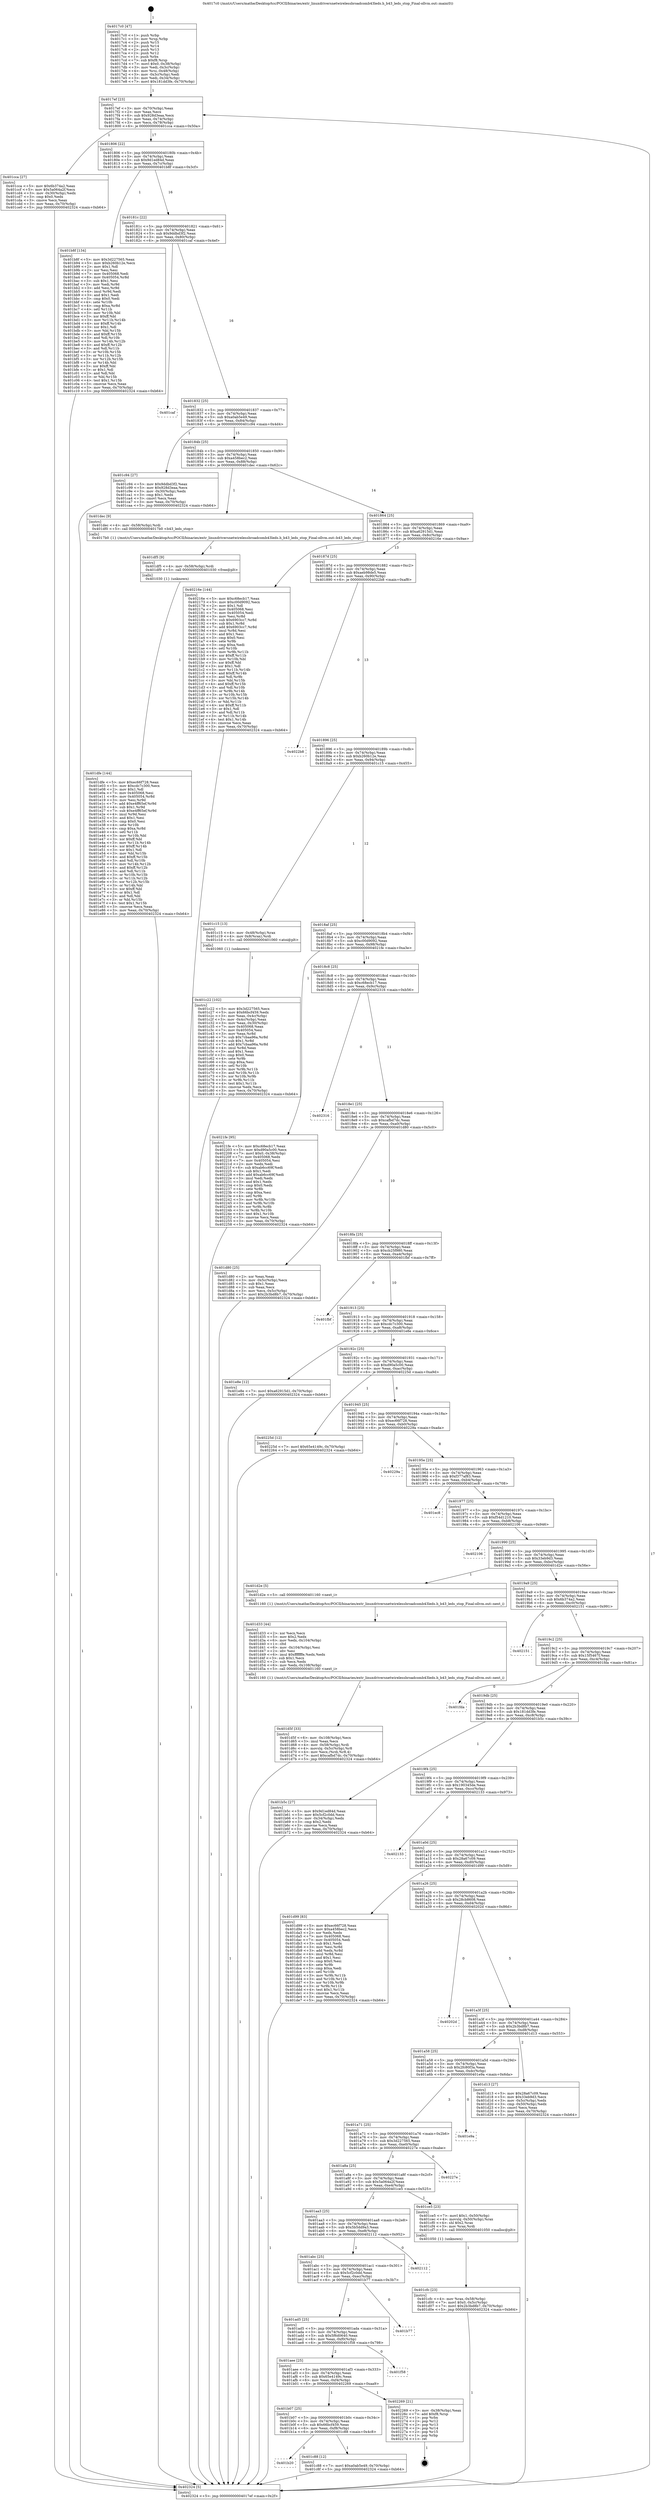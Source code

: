 digraph "0x4017c0" {
  label = "0x4017c0 (/mnt/c/Users/mathe/Desktop/tcc/POCII/binaries/extr_linuxdriversnetwirelessbroadcomb43leds.h_b43_leds_stop_Final-ollvm.out::main(0))"
  labelloc = "t"
  node[shape=record]

  Entry [label="",width=0.3,height=0.3,shape=circle,fillcolor=black,style=filled]
  "0x4017ef" [label="{
     0x4017ef [23]\l
     | [instrs]\l
     &nbsp;&nbsp;0x4017ef \<+3\>: mov -0x70(%rbp),%eax\l
     &nbsp;&nbsp;0x4017f2 \<+2\>: mov %eax,%ecx\l
     &nbsp;&nbsp;0x4017f4 \<+6\>: sub $0x928d3eaa,%ecx\l
     &nbsp;&nbsp;0x4017fa \<+3\>: mov %eax,-0x74(%rbp)\l
     &nbsp;&nbsp;0x4017fd \<+3\>: mov %ecx,-0x78(%rbp)\l
     &nbsp;&nbsp;0x401800 \<+6\>: je 0000000000401cca \<main+0x50a\>\l
  }"]
  "0x401cca" [label="{
     0x401cca [27]\l
     | [instrs]\l
     &nbsp;&nbsp;0x401cca \<+5\>: mov $0x6b374a2,%eax\l
     &nbsp;&nbsp;0x401ccf \<+5\>: mov $0x5a064a2f,%ecx\l
     &nbsp;&nbsp;0x401cd4 \<+3\>: mov -0x30(%rbp),%edx\l
     &nbsp;&nbsp;0x401cd7 \<+3\>: cmp $0x0,%edx\l
     &nbsp;&nbsp;0x401cda \<+3\>: cmove %ecx,%eax\l
     &nbsp;&nbsp;0x401cdd \<+3\>: mov %eax,-0x70(%rbp)\l
     &nbsp;&nbsp;0x401ce0 \<+5\>: jmp 0000000000402324 \<main+0xb64\>\l
  }"]
  "0x401806" [label="{
     0x401806 [22]\l
     | [instrs]\l
     &nbsp;&nbsp;0x401806 \<+5\>: jmp 000000000040180b \<main+0x4b\>\l
     &nbsp;&nbsp;0x40180b \<+3\>: mov -0x74(%rbp),%eax\l
     &nbsp;&nbsp;0x40180e \<+5\>: sub $0x9d1ed84d,%eax\l
     &nbsp;&nbsp;0x401813 \<+3\>: mov %eax,-0x7c(%rbp)\l
     &nbsp;&nbsp;0x401816 \<+6\>: je 0000000000401b8f \<main+0x3cf\>\l
  }"]
  Exit [label="",width=0.3,height=0.3,shape=circle,fillcolor=black,style=filled,peripheries=2]
  "0x401b8f" [label="{
     0x401b8f [134]\l
     | [instrs]\l
     &nbsp;&nbsp;0x401b8f \<+5\>: mov $0x3d227565,%eax\l
     &nbsp;&nbsp;0x401b94 \<+5\>: mov $0xb260b12e,%ecx\l
     &nbsp;&nbsp;0x401b99 \<+2\>: mov $0x1,%dl\l
     &nbsp;&nbsp;0x401b9b \<+2\>: xor %esi,%esi\l
     &nbsp;&nbsp;0x401b9d \<+7\>: mov 0x405068,%edi\l
     &nbsp;&nbsp;0x401ba4 \<+8\>: mov 0x405054,%r8d\l
     &nbsp;&nbsp;0x401bac \<+3\>: sub $0x1,%esi\l
     &nbsp;&nbsp;0x401baf \<+3\>: mov %edi,%r9d\l
     &nbsp;&nbsp;0x401bb2 \<+3\>: add %esi,%r9d\l
     &nbsp;&nbsp;0x401bb5 \<+4\>: imul %r9d,%edi\l
     &nbsp;&nbsp;0x401bb9 \<+3\>: and $0x1,%edi\l
     &nbsp;&nbsp;0x401bbc \<+3\>: cmp $0x0,%edi\l
     &nbsp;&nbsp;0x401bbf \<+4\>: sete %r10b\l
     &nbsp;&nbsp;0x401bc3 \<+4\>: cmp $0xa,%r8d\l
     &nbsp;&nbsp;0x401bc7 \<+4\>: setl %r11b\l
     &nbsp;&nbsp;0x401bcb \<+3\>: mov %r10b,%bl\l
     &nbsp;&nbsp;0x401bce \<+3\>: xor $0xff,%bl\l
     &nbsp;&nbsp;0x401bd1 \<+3\>: mov %r11b,%r14b\l
     &nbsp;&nbsp;0x401bd4 \<+4\>: xor $0xff,%r14b\l
     &nbsp;&nbsp;0x401bd8 \<+3\>: xor $0x1,%dl\l
     &nbsp;&nbsp;0x401bdb \<+3\>: mov %bl,%r15b\l
     &nbsp;&nbsp;0x401bde \<+4\>: and $0xff,%r15b\l
     &nbsp;&nbsp;0x401be2 \<+3\>: and %dl,%r10b\l
     &nbsp;&nbsp;0x401be5 \<+3\>: mov %r14b,%r12b\l
     &nbsp;&nbsp;0x401be8 \<+4\>: and $0xff,%r12b\l
     &nbsp;&nbsp;0x401bec \<+3\>: and %dl,%r11b\l
     &nbsp;&nbsp;0x401bef \<+3\>: or %r10b,%r15b\l
     &nbsp;&nbsp;0x401bf2 \<+3\>: or %r11b,%r12b\l
     &nbsp;&nbsp;0x401bf5 \<+3\>: xor %r12b,%r15b\l
     &nbsp;&nbsp;0x401bf8 \<+3\>: or %r14b,%bl\l
     &nbsp;&nbsp;0x401bfb \<+3\>: xor $0xff,%bl\l
     &nbsp;&nbsp;0x401bfe \<+3\>: or $0x1,%dl\l
     &nbsp;&nbsp;0x401c01 \<+2\>: and %dl,%bl\l
     &nbsp;&nbsp;0x401c03 \<+3\>: or %bl,%r15b\l
     &nbsp;&nbsp;0x401c06 \<+4\>: test $0x1,%r15b\l
     &nbsp;&nbsp;0x401c0a \<+3\>: cmovne %ecx,%eax\l
     &nbsp;&nbsp;0x401c0d \<+3\>: mov %eax,-0x70(%rbp)\l
     &nbsp;&nbsp;0x401c10 \<+5\>: jmp 0000000000402324 \<main+0xb64\>\l
  }"]
  "0x40181c" [label="{
     0x40181c [22]\l
     | [instrs]\l
     &nbsp;&nbsp;0x40181c \<+5\>: jmp 0000000000401821 \<main+0x61\>\l
     &nbsp;&nbsp;0x401821 \<+3\>: mov -0x74(%rbp),%eax\l
     &nbsp;&nbsp;0x401824 \<+5\>: sub $0x9ddbd3f2,%eax\l
     &nbsp;&nbsp;0x401829 \<+3\>: mov %eax,-0x80(%rbp)\l
     &nbsp;&nbsp;0x40182c \<+6\>: je 0000000000401caf \<main+0x4ef\>\l
  }"]
  "0x401dfe" [label="{
     0x401dfe [144]\l
     | [instrs]\l
     &nbsp;&nbsp;0x401dfe \<+5\>: mov $0xec66f728,%eax\l
     &nbsp;&nbsp;0x401e03 \<+5\>: mov $0xcdc7c300,%ecx\l
     &nbsp;&nbsp;0x401e08 \<+2\>: mov $0x1,%dl\l
     &nbsp;&nbsp;0x401e0a \<+7\>: mov 0x405068,%esi\l
     &nbsp;&nbsp;0x401e11 \<+8\>: mov 0x405054,%r8d\l
     &nbsp;&nbsp;0x401e19 \<+3\>: mov %esi,%r9d\l
     &nbsp;&nbsp;0x401e1c \<+7\>: add $0xe4ff65ef,%r9d\l
     &nbsp;&nbsp;0x401e23 \<+4\>: sub $0x1,%r9d\l
     &nbsp;&nbsp;0x401e27 \<+7\>: sub $0xe4ff65ef,%r9d\l
     &nbsp;&nbsp;0x401e2e \<+4\>: imul %r9d,%esi\l
     &nbsp;&nbsp;0x401e32 \<+3\>: and $0x1,%esi\l
     &nbsp;&nbsp;0x401e35 \<+3\>: cmp $0x0,%esi\l
     &nbsp;&nbsp;0x401e38 \<+4\>: sete %r10b\l
     &nbsp;&nbsp;0x401e3c \<+4\>: cmp $0xa,%r8d\l
     &nbsp;&nbsp;0x401e40 \<+4\>: setl %r11b\l
     &nbsp;&nbsp;0x401e44 \<+3\>: mov %r10b,%bl\l
     &nbsp;&nbsp;0x401e47 \<+3\>: xor $0xff,%bl\l
     &nbsp;&nbsp;0x401e4a \<+3\>: mov %r11b,%r14b\l
     &nbsp;&nbsp;0x401e4d \<+4\>: xor $0xff,%r14b\l
     &nbsp;&nbsp;0x401e51 \<+3\>: xor $0x1,%dl\l
     &nbsp;&nbsp;0x401e54 \<+3\>: mov %bl,%r15b\l
     &nbsp;&nbsp;0x401e57 \<+4\>: and $0xff,%r15b\l
     &nbsp;&nbsp;0x401e5b \<+3\>: and %dl,%r10b\l
     &nbsp;&nbsp;0x401e5e \<+3\>: mov %r14b,%r12b\l
     &nbsp;&nbsp;0x401e61 \<+4\>: and $0xff,%r12b\l
     &nbsp;&nbsp;0x401e65 \<+3\>: and %dl,%r11b\l
     &nbsp;&nbsp;0x401e68 \<+3\>: or %r10b,%r15b\l
     &nbsp;&nbsp;0x401e6b \<+3\>: or %r11b,%r12b\l
     &nbsp;&nbsp;0x401e6e \<+3\>: xor %r12b,%r15b\l
     &nbsp;&nbsp;0x401e71 \<+3\>: or %r14b,%bl\l
     &nbsp;&nbsp;0x401e74 \<+3\>: xor $0xff,%bl\l
     &nbsp;&nbsp;0x401e77 \<+3\>: or $0x1,%dl\l
     &nbsp;&nbsp;0x401e7a \<+2\>: and %dl,%bl\l
     &nbsp;&nbsp;0x401e7c \<+3\>: or %bl,%r15b\l
     &nbsp;&nbsp;0x401e7f \<+4\>: test $0x1,%r15b\l
     &nbsp;&nbsp;0x401e83 \<+3\>: cmovne %ecx,%eax\l
     &nbsp;&nbsp;0x401e86 \<+3\>: mov %eax,-0x70(%rbp)\l
     &nbsp;&nbsp;0x401e89 \<+5\>: jmp 0000000000402324 \<main+0xb64\>\l
  }"]
  "0x401caf" [label="{
     0x401caf\l
  }", style=dashed]
  "0x401832" [label="{
     0x401832 [25]\l
     | [instrs]\l
     &nbsp;&nbsp;0x401832 \<+5\>: jmp 0000000000401837 \<main+0x77\>\l
     &nbsp;&nbsp;0x401837 \<+3\>: mov -0x74(%rbp),%eax\l
     &nbsp;&nbsp;0x40183a \<+5\>: sub $0xa0ab5e49,%eax\l
     &nbsp;&nbsp;0x40183f \<+6\>: mov %eax,-0x84(%rbp)\l
     &nbsp;&nbsp;0x401845 \<+6\>: je 0000000000401c94 \<main+0x4d4\>\l
  }"]
  "0x401df5" [label="{
     0x401df5 [9]\l
     | [instrs]\l
     &nbsp;&nbsp;0x401df5 \<+4\>: mov -0x58(%rbp),%rdi\l
     &nbsp;&nbsp;0x401df9 \<+5\>: call 0000000000401030 \<free@plt\>\l
     | [calls]\l
     &nbsp;&nbsp;0x401030 \{1\} (unknown)\l
  }"]
  "0x401c94" [label="{
     0x401c94 [27]\l
     | [instrs]\l
     &nbsp;&nbsp;0x401c94 \<+5\>: mov $0x9ddbd3f2,%eax\l
     &nbsp;&nbsp;0x401c99 \<+5\>: mov $0x928d3eaa,%ecx\l
     &nbsp;&nbsp;0x401c9e \<+3\>: mov -0x30(%rbp),%edx\l
     &nbsp;&nbsp;0x401ca1 \<+3\>: cmp $0x1,%edx\l
     &nbsp;&nbsp;0x401ca4 \<+3\>: cmovl %ecx,%eax\l
     &nbsp;&nbsp;0x401ca7 \<+3\>: mov %eax,-0x70(%rbp)\l
     &nbsp;&nbsp;0x401caa \<+5\>: jmp 0000000000402324 \<main+0xb64\>\l
  }"]
  "0x40184b" [label="{
     0x40184b [25]\l
     | [instrs]\l
     &nbsp;&nbsp;0x40184b \<+5\>: jmp 0000000000401850 \<main+0x90\>\l
     &nbsp;&nbsp;0x401850 \<+3\>: mov -0x74(%rbp),%eax\l
     &nbsp;&nbsp;0x401853 \<+5\>: sub $0xa458bec2,%eax\l
     &nbsp;&nbsp;0x401858 \<+6\>: mov %eax,-0x88(%rbp)\l
     &nbsp;&nbsp;0x40185e \<+6\>: je 0000000000401dec \<main+0x62c\>\l
  }"]
  "0x401d5f" [label="{
     0x401d5f [33]\l
     | [instrs]\l
     &nbsp;&nbsp;0x401d5f \<+6\>: mov -0x108(%rbp),%ecx\l
     &nbsp;&nbsp;0x401d65 \<+3\>: imul %eax,%ecx\l
     &nbsp;&nbsp;0x401d68 \<+4\>: mov -0x58(%rbp),%rdi\l
     &nbsp;&nbsp;0x401d6c \<+4\>: movslq -0x5c(%rbp),%r8\l
     &nbsp;&nbsp;0x401d70 \<+4\>: mov %ecx,(%rdi,%r8,4)\l
     &nbsp;&nbsp;0x401d74 \<+7\>: movl $0xcafbd7dc,-0x70(%rbp)\l
     &nbsp;&nbsp;0x401d7b \<+5\>: jmp 0000000000402324 \<main+0xb64\>\l
  }"]
  "0x401dec" [label="{
     0x401dec [9]\l
     | [instrs]\l
     &nbsp;&nbsp;0x401dec \<+4\>: mov -0x58(%rbp),%rdi\l
     &nbsp;&nbsp;0x401df0 \<+5\>: call 00000000004017b0 \<b43_leds_stop\>\l
     | [calls]\l
     &nbsp;&nbsp;0x4017b0 \{1\} (/mnt/c/Users/mathe/Desktop/tcc/POCII/binaries/extr_linuxdriversnetwirelessbroadcomb43leds.h_b43_leds_stop_Final-ollvm.out::b43_leds_stop)\l
  }"]
  "0x401864" [label="{
     0x401864 [25]\l
     | [instrs]\l
     &nbsp;&nbsp;0x401864 \<+5\>: jmp 0000000000401869 \<main+0xa9\>\l
     &nbsp;&nbsp;0x401869 \<+3\>: mov -0x74(%rbp),%eax\l
     &nbsp;&nbsp;0x40186c \<+5\>: sub $0xa62915d1,%eax\l
     &nbsp;&nbsp;0x401871 \<+6\>: mov %eax,-0x8c(%rbp)\l
     &nbsp;&nbsp;0x401877 \<+6\>: je 000000000040216e \<main+0x9ae\>\l
  }"]
  "0x401d33" [label="{
     0x401d33 [44]\l
     | [instrs]\l
     &nbsp;&nbsp;0x401d33 \<+2\>: xor %ecx,%ecx\l
     &nbsp;&nbsp;0x401d35 \<+5\>: mov $0x2,%edx\l
     &nbsp;&nbsp;0x401d3a \<+6\>: mov %edx,-0x104(%rbp)\l
     &nbsp;&nbsp;0x401d40 \<+1\>: cltd\l
     &nbsp;&nbsp;0x401d41 \<+6\>: mov -0x104(%rbp),%esi\l
     &nbsp;&nbsp;0x401d47 \<+2\>: idiv %esi\l
     &nbsp;&nbsp;0x401d49 \<+6\>: imul $0xfffffffe,%edx,%edx\l
     &nbsp;&nbsp;0x401d4f \<+3\>: sub $0x1,%ecx\l
     &nbsp;&nbsp;0x401d52 \<+2\>: sub %ecx,%edx\l
     &nbsp;&nbsp;0x401d54 \<+6\>: mov %edx,-0x108(%rbp)\l
     &nbsp;&nbsp;0x401d5a \<+5\>: call 0000000000401160 \<next_i\>\l
     | [calls]\l
     &nbsp;&nbsp;0x401160 \{1\} (/mnt/c/Users/mathe/Desktop/tcc/POCII/binaries/extr_linuxdriversnetwirelessbroadcomb43leds.h_b43_leds_stop_Final-ollvm.out::next_i)\l
  }"]
  "0x40216e" [label="{
     0x40216e [144]\l
     | [instrs]\l
     &nbsp;&nbsp;0x40216e \<+5\>: mov $0xc68ecb17,%eax\l
     &nbsp;&nbsp;0x402173 \<+5\>: mov $0xc00d9092,%ecx\l
     &nbsp;&nbsp;0x402178 \<+2\>: mov $0x1,%dl\l
     &nbsp;&nbsp;0x40217a \<+7\>: mov 0x405068,%esi\l
     &nbsp;&nbsp;0x402181 \<+7\>: mov 0x405054,%edi\l
     &nbsp;&nbsp;0x402188 \<+3\>: mov %esi,%r8d\l
     &nbsp;&nbsp;0x40218b \<+7\>: sub $0x6903cc7,%r8d\l
     &nbsp;&nbsp;0x402192 \<+4\>: sub $0x1,%r8d\l
     &nbsp;&nbsp;0x402196 \<+7\>: add $0x6903cc7,%r8d\l
     &nbsp;&nbsp;0x40219d \<+4\>: imul %r8d,%esi\l
     &nbsp;&nbsp;0x4021a1 \<+3\>: and $0x1,%esi\l
     &nbsp;&nbsp;0x4021a4 \<+3\>: cmp $0x0,%esi\l
     &nbsp;&nbsp;0x4021a7 \<+4\>: sete %r9b\l
     &nbsp;&nbsp;0x4021ab \<+3\>: cmp $0xa,%edi\l
     &nbsp;&nbsp;0x4021ae \<+4\>: setl %r10b\l
     &nbsp;&nbsp;0x4021b2 \<+3\>: mov %r9b,%r11b\l
     &nbsp;&nbsp;0x4021b5 \<+4\>: xor $0xff,%r11b\l
     &nbsp;&nbsp;0x4021b9 \<+3\>: mov %r10b,%bl\l
     &nbsp;&nbsp;0x4021bc \<+3\>: xor $0xff,%bl\l
     &nbsp;&nbsp;0x4021bf \<+3\>: xor $0x1,%dl\l
     &nbsp;&nbsp;0x4021c2 \<+3\>: mov %r11b,%r14b\l
     &nbsp;&nbsp;0x4021c5 \<+4\>: and $0xff,%r14b\l
     &nbsp;&nbsp;0x4021c9 \<+3\>: and %dl,%r9b\l
     &nbsp;&nbsp;0x4021cc \<+3\>: mov %bl,%r15b\l
     &nbsp;&nbsp;0x4021cf \<+4\>: and $0xff,%r15b\l
     &nbsp;&nbsp;0x4021d3 \<+3\>: and %dl,%r10b\l
     &nbsp;&nbsp;0x4021d6 \<+3\>: or %r9b,%r14b\l
     &nbsp;&nbsp;0x4021d9 \<+3\>: or %r10b,%r15b\l
     &nbsp;&nbsp;0x4021dc \<+3\>: xor %r15b,%r14b\l
     &nbsp;&nbsp;0x4021df \<+3\>: or %bl,%r11b\l
     &nbsp;&nbsp;0x4021e2 \<+4\>: xor $0xff,%r11b\l
     &nbsp;&nbsp;0x4021e6 \<+3\>: or $0x1,%dl\l
     &nbsp;&nbsp;0x4021e9 \<+3\>: and %dl,%r11b\l
     &nbsp;&nbsp;0x4021ec \<+3\>: or %r11b,%r14b\l
     &nbsp;&nbsp;0x4021ef \<+4\>: test $0x1,%r14b\l
     &nbsp;&nbsp;0x4021f3 \<+3\>: cmovne %ecx,%eax\l
     &nbsp;&nbsp;0x4021f6 \<+3\>: mov %eax,-0x70(%rbp)\l
     &nbsp;&nbsp;0x4021f9 \<+5\>: jmp 0000000000402324 \<main+0xb64\>\l
  }"]
  "0x40187d" [label="{
     0x40187d [25]\l
     | [instrs]\l
     &nbsp;&nbsp;0x40187d \<+5\>: jmp 0000000000401882 \<main+0xc2\>\l
     &nbsp;&nbsp;0x401882 \<+3\>: mov -0x74(%rbp),%eax\l
     &nbsp;&nbsp;0x401885 \<+5\>: sub $0xaeb98de5,%eax\l
     &nbsp;&nbsp;0x40188a \<+6\>: mov %eax,-0x90(%rbp)\l
     &nbsp;&nbsp;0x401890 \<+6\>: je 00000000004022b8 \<main+0xaf8\>\l
  }"]
  "0x401cfc" [label="{
     0x401cfc [23]\l
     | [instrs]\l
     &nbsp;&nbsp;0x401cfc \<+4\>: mov %rax,-0x58(%rbp)\l
     &nbsp;&nbsp;0x401d00 \<+7\>: movl $0x0,-0x5c(%rbp)\l
     &nbsp;&nbsp;0x401d07 \<+7\>: movl $0x2b3bd8b7,-0x70(%rbp)\l
     &nbsp;&nbsp;0x401d0e \<+5\>: jmp 0000000000402324 \<main+0xb64\>\l
  }"]
  "0x4022b8" [label="{
     0x4022b8\l
  }", style=dashed]
  "0x401896" [label="{
     0x401896 [25]\l
     | [instrs]\l
     &nbsp;&nbsp;0x401896 \<+5\>: jmp 000000000040189b \<main+0xdb\>\l
     &nbsp;&nbsp;0x40189b \<+3\>: mov -0x74(%rbp),%eax\l
     &nbsp;&nbsp;0x40189e \<+5\>: sub $0xb260b12e,%eax\l
     &nbsp;&nbsp;0x4018a3 \<+6\>: mov %eax,-0x94(%rbp)\l
     &nbsp;&nbsp;0x4018a9 \<+6\>: je 0000000000401c15 \<main+0x455\>\l
  }"]
  "0x401b20" [label="{
     0x401b20\l
  }", style=dashed]
  "0x401c15" [label="{
     0x401c15 [13]\l
     | [instrs]\l
     &nbsp;&nbsp;0x401c15 \<+4\>: mov -0x48(%rbp),%rax\l
     &nbsp;&nbsp;0x401c19 \<+4\>: mov 0x8(%rax),%rdi\l
     &nbsp;&nbsp;0x401c1d \<+5\>: call 0000000000401060 \<atoi@plt\>\l
     | [calls]\l
     &nbsp;&nbsp;0x401060 \{1\} (unknown)\l
  }"]
  "0x4018af" [label="{
     0x4018af [25]\l
     | [instrs]\l
     &nbsp;&nbsp;0x4018af \<+5\>: jmp 00000000004018b4 \<main+0xf4\>\l
     &nbsp;&nbsp;0x4018b4 \<+3\>: mov -0x74(%rbp),%eax\l
     &nbsp;&nbsp;0x4018b7 \<+5\>: sub $0xc00d9092,%eax\l
     &nbsp;&nbsp;0x4018bc \<+6\>: mov %eax,-0x98(%rbp)\l
     &nbsp;&nbsp;0x4018c2 \<+6\>: je 00000000004021fe \<main+0xa3e\>\l
  }"]
  "0x401c88" [label="{
     0x401c88 [12]\l
     | [instrs]\l
     &nbsp;&nbsp;0x401c88 \<+7\>: movl $0xa0ab5e49,-0x70(%rbp)\l
     &nbsp;&nbsp;0x401c8f \<+5\>: jmp 0000000000402324 \<main+0xb64\>\l
  }"]
  "0x4021fe" [label="{
     0x4021fe [95]\l
     | [instrs]\l
     &nbsp;&nbsp;0x4021fe \<+5\>: mov $0xc68ecb17,%eax\l
     &nbsp;&nbsp;0x402203 \<+5\>: mov $0xd90a5c00,%ecx\l
     &nbsp;&nbsp;0x402208 \<+7\>: movl $0x0,-0x38(%rbp)\l
     &nbsp;&nbsp;0x40220f \<+7\>: mov 0x405068,%edx\l
     &nbsp;&nbsp;0x402216 \<+7\>: mov 0x405054,%esi\l
     &nbsp;&nbsp;0x40221d \<+2\>: mov %edx,%edi\l
     &nbsp;&nbsp;0x40221f \<+6\>: sub $0xab6cc69f,%edi\l
     &nbsp;&nbsp;0x402225 \<+3\>: sub $0x1,%edi\l
     &nbsp;&nbsp;0x402228 \<+6\>: add $0xab6cc69f,%edi\l
     &nbsp;&nbsp;0x40222e \<+3\>: imul %edi,%edx\l
     &nbsp;&nbsp;0x402231 \<+3\>: and $0x1,%edx\l
     &nbsp;&nbsp;0x402234 \<+3\>: cmp $0x0,%edx\l
     &nbsp;&nbsp;0x402237 \<+4\>: sete %r8b\l
     &nbsp;&nbsp;0x40223b \<+3\>: cmp $0xa,%esi\l
     &nbsp;&nbsp;0x40223e \<+4\>: setl %r9b\l
     &nbsp;&nbsp;0x402242 \<+3\>: mov %r8b,%r10b\l
     &nbsp;&nbsp;0x402245 \<+3\>: and %r9b,%r10b\l
     &nbsp;&nbsp;0x402248 \<+3\>: xor %r9b,%r8b\l
     &nbsp;&nbsp;0x40224b \<+3\>: or %r8b,%r10b\l
     &nbsp;&nbsp;0x40224e \<+4\>: test $0x1,%r10b\l
     &nbsp;&nbsp;0x402252 \<+3\>: cmovne %ecx,%eax\l
     &nbsp;&nbsp;0x402255 \<+3\>: mov %eax,-0x70(%rbp)\l
     &nbsp;&nbsp;0x402258 \<+5\>: jmp 0000000000402324 \<main+0xb64\>\l
  }"]
  "0x4018c8" [label="{
     0x4018c8 [25]\l
     | [instrs]\l
     &nbsp;&nbsp;0x4018c8 \<+5\>: jmp 00000000004018cd \<main+0x10d\>\l
     &nbsp;&nbsp;0x4018cd \<+3\>: mov -0x74(%rbp),%eax\l
     &nbsp;&nbsp;0x4018d0 \<+5\>: sub $0xc68ecb17,%eax\l
     &nbsp;&nbsp;0x4018d5 \<+6\>: mov %eax,-0x9c(%rbp)\l
     &nbsp;&nbsp;0x4018db \<+6\>: je 0000000000402316 \<main+0xb56\>\l
  }"]
  "0x401b07" [label="{
     0x401b07 [25]\l
     | [instrs]\l
     &nbsp;&nbsp;0x401b07 \<+5\>: jmp 0000000000401b0c \<main+0x34c\>\l
     &nbsp;&nbsp;0x401b0c \<+3\>: mov -0x74(%rbp),%eax\l
     &nbsp;&nbsp;0x401b0f \<+5\>: sub $0x66bcf459,%eax\l
     &nbsp;&nbsp;0x401b14 \<+6\>: mov %eax,-0xf8(%rbp)\l
     &nbsp;&nbsp;0x401b1a \<+6\>: je 0000000000401c88 \<main+0x4c8\>\l
  }"]
  "0x402316" [label="{
     0x402316\l
  }", style=dashed]
  "0x4018e1" [label="{
     0x4018e1 [25]\l
     | [instrs]\l
     &nbsp;&nbsp;0x4018e1 \<+5\>: jmp 00000000004018e6 \<main+0x126\>\l
     &nbsp;&nbsp;0x4018e6 \<+3\>: mov -0x74(%rbp),%eax\l
     &nbsp;&nbsp;0x4018e9 \<+5\>: sub $0xcafbd7dc,%eax\l
     &nbsp;&nbsp;0x4018ee \<+6\>: mov %eax,-0xa0(%rbp)\l
     &nbsp;&nbsp;0x4018f4 \<+6\>: je 0000000000401d80 \<main+0x5c0\>\l
  }"]
  "0x402269" [label="{
     0x402269 [21]\l
     | [instrs]\l
     &nbsp;&nbsp;0x402269 \<+3\>: mov -0x38(%rbp),%eax\l
     &nbsp;&nbsp;0x40226c \<+7\>: add $0xf8,%rsp\l
     &nbsp;&nbsp;0x402273 \<+1\>: pop %rbx\l
     &nbsp;&nbsp;0x402274 \<+2\>: pop %r12\l
     &nbsp;&nbsp;0x402276 \<+2\>: pop %r13\l
     &nbsp;&nbsp;0x402278 \<+2\>: pop %r14\l
     &nbsp;&nbsp;0x40227a \<+2\>: pop %r15\l
     &nbsp;&nbsp;0x40227c \<+1\>: pop %rbp\l
     &nbsp;&nbsp;0x40227d \<+1\>: ret\l
  }"]
  "0x401d80" [label="{
     0x401d80 [25]\l
     | [instrs]\l
     &nbsp;&nbsp;0x401d80 \<+2\>: xor %eax,%eax\l
     &nbsp;&nbsp;0x401d82 \<+3\>: mov -0x5c(%rbp),%ecx\l
     &nbsp;&nbsp;0x401d85 \<+3\>: sub $0x1,%eax\l
     &nbsp;&nbsp;0x401d88 \<+2\>: sub %eax,%ecx\l
     &nbsp;&nbsp;0x401d8a \<+3\>: mov %ecx,-0x5c(%rbp)\l
     &nbsp;&nbsp;0x401d8d \<+7\>: movl $0x2b3bd8b7,-0x70(%rbp)\l
     &nbsp;&nbsp;0x401d94 \<+5\>: jmp 0000000000402324 \<main+0xb64\>\l
  }"]
  "0x4018fa" [label="{
     0x4018fa [25]\l
     | [instrs]\l
     &nbsp;&nbsp;0x4018fa \<+5\>: jmp 00000000004018ff \<main+0x13f\>\l
     &nbsp;&nbsp;0x4018ff \<+3\>: mov -0x74(%rbp),%eax\l
     &nbsp;&nbsp;0x401902 \<+5\>: sub $0xcb25f980,%eax\l
     &nbsp;&nbsp;0x401907 \<+6\>: mov %eax,-0xa4(%rbp)\l
     &nbsp;&nbsp;0x40190d \<+6\>: je 0000000000401fbf \<main+0x7ff\>\l
  }"]
  "0x401aee" [label="{
     0x401aee [25]\l
     | [instrs]\l
     &nbsp;&nbsp;0x401aee \<+5\>: jmp 0000000000401af3 \<main+0x333\>\l
     &nbsp;&nbsp;0x401af3 \<+3\>: mov -0x74(%rbp),%eax\l
     &nbsp;&nbsp;0x401af6 \<+5\>: sub $0x65e4149c,%eax\l
     &nbsp;&nbsp;0x401afb \<+6\>: mov %eax,-0xf4(%rbp)\l
     &nbsp;&nbsp;0x401b01 \<+6\>: je 0000000000402269 \<main+0xaa9\>\l
  }"]
  "0x401fbf" [label="{
     0x401fbf\l
  }", style=dashed]
  "0x401913" [label="{
     0x401913 [25]\l
     | [instrs]\l
     &nbsp;&nbsp;0x401913 \<+5\>: jmp 0000000000401918 \<main+0x158\>\l
     &nbsp;&nbsp;0x401918 \<+3\>: mov -0x74(%rbp),%eax\l
     &nbsp;&nbsp;0x40191b \<+5\>: sub $0xcdc7c300,%eax\l
     &nbsp;&nbsp;0x401920 \<+6\>: mov %eax,-0xa8(%rbp)\l
     &nbsp;&nbsp;0x401926 \<+6\>: je 0000000000401e8e \<main+0x6ce\>\l
  }"]
  "0x401f58" [label="{
     0x401f58\l
  }", style=dashed]
  "0x401e8e" [label="{
     0x401e8e [12]\l
     | [instrs]\l
     &nbsp;&nbsp;0x401e8e \<+7\>: movl $0xa62915d1,-0x70(%rbp)\l
     &nbsp;&nbsp;0x401e95 \<+5\>: jmp 0000000000402324 \<main+0xb64\>\l
  }"]
  "0x40192c" [label="{
     0x40192c [25]\l
     | [instrs]\l
     &nbsp;&nbsp;0x40192c \<+5\>: jmp 0000000000401931 \<main+0x171\>\l
     &nbsp;&nbsp;0x401931 \<+3\>: mov -0x74(%rbp),%eax\l
     &nbsp;&nbsp;0x401934 \<+5\>: sub $0xd90a5c00,%eax\l
     &nbsp;&nbsp;0x401939 \<+6\>: mov %eax,-0xac(%rbp)\l
     &nbsp;&nbsp;0x40193f \<+6\>: je 000000000040225d \<main+0xa9d\>\l
  }"]
  "0x401ad5" [label="{
     0x401ad5 [25]\l
     | [instrs]\l
     &nbsp;&nbsp;0x401ad5 \<+5\>: jmp 0000000000401ada \<main+0x31a\>\l
     &nbsp;&nbsp;0x401ada \<+3\>: mov -0x74(%rbp),%eax\l
     &nbsp;&nbsp;0x401add \<+5\>: sub $0x5f6d0640,%eax\l
     &nbsp;&nbsp;0x401ae2 \<+6\>: mov %eax,-0xf0(%rbp)\l
     &nbsp;&nbsp;0x401ae8 \<+6\>: je 0000000000401f58 \<main+0x798\>\l
  }"]
  "0x40225d" [label="{
     0x40225d [12]\l
     | [instrs]\l
     &nbsp;&nbsp;0x40225d \<+7\>: movl $0x65e4149c,-0x70(%rbp)\l
     &nbsp;&nbsp;0x402264 \<+5\>: jmp 0000000000402324 \<main+0xb64\>\l
  }"]
  "0x401945" [label="{
     0x401945 [25]\l
     | [instrs]\l
     &nbsp;&nbsp;0x401945 \<+5\>: jmp 000000000040194a \<main+0x18a\>\l
     &nbsp;&nbsp;0x40194a \<+3\>: mov -0x74(%rbp),%eax\l
     &nbsp;&nbsp;0x40194d \<+5\>: sub $0xec66f728,%eax\l
     &nbsp;&nbsp;0x401952 \<+6\>: mov %eax,-0xb0(%rbp)\l
     &nbsp;&nbsp;0x401958 \<+6\>: je 000000000040229a \<main+0xada\>\l
  }"]
  "0x401b77" [label="{
     0x401b77\l
  }", style=dashed]
  "0x40229a" [label="{
     0x40229a\l
  }", style=dashed]
  "0x40195e" [label="{
     0x40195e [25]\l
     | [instrs]\l
     &nbsp;&nbsp;0x40195e \<+5\>: jmp 0000000000401963 \<main+0x1a3\>\l
     &nbsp;&nbsp;0x401963 \<+3\>: mov -0x74(%rbp),%eax\l
     &nbsp;&nbsp;0x401966 \<+5\>: sub $0xf377af83,%eax\l
     &nbsp;&nbsp;0x40196b \<+6\>: mov %eax,-0xb4(%rbp)\l
     &nbsp;&nbsp;0x401971 \<+6\>: je 0000000000401ec8 \<main+0x708\>\l
  }"]
  "0x401abc" [label="{
     0x401abc [25]\l
     | [instrs]\l
     &nbsp;&nbsp;0x401abc \<+5\>: jmp 0000000000401ac1 \<main+0x301\>\l
     &nbsp;&nbsp;0x401ac1 \<+3\>: mov -0x74(%rbp),%eax\l
     &nbsp;&nbsp;0x401ac4 \<+5\>: sub $0x5cf2c0dd,%eax\l
     &nbsp;&nbsp;0x401ac9 \<+6\>: mov %eax,-0xec(%rbp)\l
     &nbsp;&nbsp;0x401acf \<+6\>: je 0000000000401b77 \<main+0x3b7\>\l
  }"]
  "0x401ec8" [label="{
     0x401ec8\l
  }", style=dashed]
  "0x401977" [label="{
     0x401977 [25]\l
     | [instrs]\l
     &nbsp;&nbsp;0x401977 \<+5\>: jmp 000000000040197c \<main+0x1bc\>\l
     &nbsp;&nbsp;0x40197c \<+3\>: mov -0x74(%rbp),%eax\l
     &nbsp;&nbsp;0x40197f \<+5\>: sub $0xf54d1210,%eax\l
     &nbsp;&nbsp;0x401984 \<+6\>: mov %eax,-0xb8(%rbp)\l
     &nbsp;&nbsp;0x40198a \<+6\>: je 0000000000402106 \<main+0x946\>\l
  }"]
  "0x402112" [label="{
     0x402112\l
  }", style=dashed]
  "0x402106" [label="{
     0x402106\l
  }", style=dashed]
  "0x401990" [label="{
     0x401990 [25]\l
     | [instrs]\l
     &nbsp;&nbsp;0x401990 \<+5\>: jmp 0000000000401995 \<main+0x1d5\>\l
     &nbsp;&nbsp;0x401995 \<+3\>: mov -0x74(%rbp),%eax\l
     &nbsp;&nbsp;0x401998 \<+5\>: sub $0x33eb9d3,%eax\l
     &nbsp;&nbsp;0x40199d \<+6\>: mov %eax,-0xbc(%rbp)\l
     &nbsp;&nbsp;0x4019a3 \<+6\>: je 0000000000401d2e \<main+0x56e\>\l
  }"]
  "0x401aa3" [label="{
     0x401aa3 [25]\l
     | [instrs]\l
     &nbsp;&nbsp;0x401aa3 \<+5\>: jmp 0000000000401aa8 \<main+0x2e8\>\l
     &nbsp;&nbsp;0x401aa8 \<+3\>: mov -0x74(%rbp),%eax\l
     &nbsp;&nbsp;0x401aab \<+5\>: sub $0x5b5dd9a3,%eax\l
     &nbsp;&nbsp;0x401ab0 \<+6\>: mov %eax,-0xe8(%rbp)\l
     &nbsp;&nbsp;0x401ab6 \<+6\>: je 0000000000402112 \<main+0x952\>\l
  }"]
  "0x401d2e" [label="{
     0x401d2e [5]\l
     | [instrs]\l
     &nbsp;&nbsp;0x401d2e \<+5\>: call 0000000000401160 \<next_i\>\l
     | [calls]\l
     &nbsp;&nbsp;0x401160 \{1\} (/mnt/c/Users/mathe/Desktop/tcc/POCII/binaries/extr_linuxdriversnetwirelessbroadcomb43leds.h_b43_leds_stop_Final-ollvm.out::next_i)\l
  }"]
  "0x4019a9" [label="{
     0x4019a9 [25]\l
     | [instrs]\l
     &nbsp;&nbsp;0x4019a9 \<+5\>: jmp 00000000004019ae \<main+0x1ee\>\l
     &nbsp;&nbsp;0x4019ae \<+3\>: mov -0x74(%rbp),%eax\l
     &nbsp;&nbsp;0x4019b1 \<+5\>: sub $0x6b374a2,%eax\l
     &nbsp;&nbsp;0x4019b6 \<+6\>: mov %eax,-0xc0(%rbp)\l
     &nbsp;&nbsp;0x4019bc \<+6\>: je 0000000000402151 \<main+0x991\>\l
  }"]
  "0x401ce5" [label="{
     0x401ce5 [23]\l
     | [instrs]\l
     &nbsp;&nbsp;0x401ce5 \<+7\>: movl $0x1,-0x50(%rbp)\l
     &nbsp;&nbsp;0x401cec \<+4\>: movslq -0x50(%rbp),%rax\l
     &nbsp;&nbsp;0x401cf0 \<+4\>: shl $0x2,%rax\l
     &nbsp;&nbsp;0x401cf4 \<+3\>: mov %rax,%rdi\l
     &nbsp;&nbsp;0x401cf7 \<+5\>: call 0000000000401050 \<malloc@plt\>\l
     | [calls]\l
     &nbsp;&nbsp;0x401050 \{1\} (unknown)\l
  }"]
  "0x402151" [label="{
     0x402151\l
  }", style=dashed]
  "0x4019c2" [label="{
     0x4019c2 [25]\l
     | [instrs]\l
     &nbsp;&nbsp;0x4019c2 \<+5\>: jmp 00000000004019c7 \<main+0x207\>\l
     &nbsp;&nbsp;0x4019c7 \<+3\>: mov -0x74(%rbp),%eax\l
     &nbsp;&nbsp;0x4019ca \<+5\>: sub $0x15f5467f,%eax\l
     &nbsp;&nbsp;0x4019cf \<+6\>: mov %eax,-0xc4(%rbp)\l
     &nbsp;&nbsp;0x4019d5 \<+6\>: je 0000000000401fda \<main+0x81a\>\l
  }"]
  "0x401a8a" [label="{
     0x401a8a [25]\l
     | [instrs]\l
     &nbsp;&nbsp;0x401a8a \<+5\>: jmp 0000000000401a8f \<main+0x2cf\>\l
     &nbsp;&nbsp;0x401a8f \<+3\>: mov -0x74(%rbp),%eax\l
     &nbsp;&nbsp;0x401a92 \<+5\>: sub $0x5a064a2f,%eax\l
     &nbsp;&nbsp;0x401a97 \<+6\>: mov %eax,-0xe4(%rbp)\l
     &nbsp;&nbsp;0x401a9d \<+6\>: je 0000000000401ce5 \<main+0x525\>\l
  }"]
  "0x401fda" [label="{
     0x401fda\l
  }", style=dashed]
  "0x4019db" [label="{
     0x4019db [25]\l
     | [instrs]\l
     &nbsp;&nbsp;0x4019db \<+5\>: jmp 00000000004019e0 \<main+0x220\>\l
     &nbsp;&nbsp;0x4019e0 \<+3\>: mov -0x74(%rbp),%eax\l
     &nbsp;&nbsp;0x4019e3 \<+5\>: sub $0x181dd3fe,%eax\l
     &nbsp;&nbsp;0x4019e8 \<+6\>: mov %eax,-0xc8(%rbp)\l
     &nbsp;&nbsp;0x4019ee \<+6\>: je 0000000000401b5c \<main+0x39c\>\l
  }"]
  "0x40227e" [label="{
     0x40227e\l
  }", style=dashed]
  "0x401b5c" [label="{
     0x401b5c [27]\l
     | [instrs]\l
     &nbsp;&nbsp;0x401b5c \<+5\>: mov $0x9d1ed84d,%eax\l
     &nbsp;&nbsp;0x401b61 \<+5\>: mov $0x5cf2c0dd,%ecx\l
     &nbsp;&nbsp;0x401b66 \<+3\>: mov -0x34(%rbp),%edx\l
     &nbsp;&nbsp;0x401b69 \<+3\>: cmp $0x2,%edx\l
     &nbsp;&nbsp;0x401b6c \<+3\>: cmovne %ecx,%eax\l
     &nbsp;&nbsp;0x401b6f \<+3\>: mov %eax,-0x70(%rbp)\l
     &nbsp;&nbsp;0x401b72 \<+5\>: jmp 0000000000402324 \<main+0xb64\>\l
  }"]
  "0x4019f4" [label="{
     0x4019f4 [25]\l
     | [instrs]\l
     &nbsp;&nbsp;0x4019f4 \<+5\>: jmp 00000000004019f9 \<main+0x239\>\l
     &nbsp;&nbsp;0x4019f9 \<+3\>: mov -0x74(%rbp),%eax\l
     &nbsp;&nbsp;0x4019fc \<+5\>: sub $0x190345de,%eax\l
     &nbsp;&nbsp;0x401a01 \<+6\>: mov %eax,-0xcc(%rbp)\l
     &nbsp;&nbsp;0x401a07 \<+6\>: je 0000000000402133 \<main+0x973\>\l
  }"]
  "0x402324" [label="{
     0x402324 [5]\l
     | [instrs]\l
     &nbsp;&nbsp;0x402324 \<+5\>: jmp 00000000004017ef \<main+0x2f\>\l
  }"]
  "0x4017c0" [label="{
     0x4017c0 [47]\l
     | [instrs]\l
     &nbsp;&nbsp;0x4017c0 \<+1\>: push %rbp\l
     &nbsp;&nbsp;0x4017c1 \<+3\>: mov %rsp,%rbp\l
     &nbsp;&nbsp;0x4017c4 \<+2\>: push %r15\l
     &nbsp;&nbsp;0x4017c6 \<+2\>: push %r14\l
     &nbsp;&nbsp;0x4017c8 \<+2\>: push %r13\l
     &nbsp;&nbsp;0x4017ca \<+2\>: push %r12\l
     &nbsp;&nbsp;0x4017cc \<+1\>: push %rbx\l
     &nbsp;&nbsp;0x4017cd \<+7\>: sub $0xf8,%rsp\l
     &nbsp;&nbsp;0x4017d4 \<+7\>: movl $0x0,-0x38(%rbp)\l
     &nbsp;&nbsp;0x4017db \<+3\>: mov %edi,-0x3c(%rbp)\l
     &nbsp;&nbsp;0x4017de \<+4\>: mov %rsi,-0x48(%rbp)\l
     &nbsp;&nbsp;0x4017e2 \<+3\>: mov -0x3c(%rbp),%edi\l
     &nbsp;&nbsp;0x4017e5 \<+3\>: mov %edi,-0x34(%rbp)\l
     &nbsp;&nbsp;0x4017e8 \<+7\>: movl $0x181dd3fe,-0x70(%rbp)\l
  }"]
  "0x401c22" [label="{
     0x401c22 [102]\l
     | [instrs]\l
     &nbsp;&nbsp;0x401c22 \<+5\>: mov $0x3d227565,%ecx\l
     &nbsp;&nbsp;0x401c27 \<+5\>: mov $0x66bcf459,%edx\l
     &nbsp;&nbsp;0x401c2c \<+3\>: mov %eax,-0x4c(%rbp)\l
     &nbsp;&nbsp;0x401c2f \<+3\>: mov -0x4c(%rbp),%eax\l
     &nbsp;&nbsp;0x401c32 \<+3\>: mov %eax,-0x30(%rbp)\l
     &nbsp;&nbsp;0x401c35 \<+7\>: mov 0x405068,%eax\l
     &nbsp;&nbsp;0x401c3c \<+7\>: mov 0x405054,%esi\l
     &nbsp;&nbsp;0x401c43 \<+3\>: mov %eax,%r8d\l
     &nbsp;&nbsp;0x401c46 \<+7\>: sub $0x7cbaa96a,%r8d\l
     &nbsp;&nbsp;0x401c4d \<+4\>: sub $0x1,%r8d\l
     &nbsp;&nbsp;0x401c51 \<+7\>: add $0x7cbaa96a,%r8d\l
     &nbsp;&nbsp;0x401c58 \<+4\>: imul %r8d,%eax\l
     &nbsp;&nbsp;0x401c5c \<+3\>: and $0x1,%eax\l
     &nbsp;&nbsp;0x401c5f \<+3\>: cmp $0x0,%eax\l
     &nbsp;&nbsp;0x401c62 \<+4\>: sete %r9b\l
     &nbsp;&nbsp;0x401c66 \<+3\>: cmp $0xa,%esi\l
     &nbsp;&nbsp;0x401c69 \<+4\>: setl %r10b\l
     &nbsp;&nbsp;0x401c6d \<+3\>: mov %r9b,%r11b\l
     &nbsp;&nbsp;0x401c70 \<+3\>: and %r10b,%r11b\l
     &nbsp;&nbsp;0x401c73 \<+3\>: xor %r10b,%r9b\l
     &nbsp;&nbsp;0x401c76 \<+3\>: or %r9b,%r11b\l
     &nbsp;&nbsp;0x401c79 \<+4\>: test $0x1,%r11b\l
     &nbsp;&nbsp;0x401c7d \<+3\>: cmovne %edx,%ecx\l
     &nbsp;&nbsp;0x401c80 \<+3\>: mov %ecx,-0x70(%rbp)\l
     &nbsp;&nbsp;0x401c83 \<+5\>: jmp 0000000000402324 \<main+0xb64\>\l
  }"]
  "0x401a71" [label="{
     0x401a71 [25]\l
     | [instrs]\l
     &nbsp;&nbsp;0x401a71 \<+5\>: jmp 0000000000401a76 \<main+0x2b6\>\l
     &nbsp;&nbsp;0x401a76 \<+3\>: mov -0x74(%rbp),%eax\l
     &nbsp;&nbsp;0x401a79 \<+5\>: sub $0x3d227565,%eax\l
     &nbsp;&nbsp;0x401a7e \<+6\>: mov %eax,-0xe0(%rbp)\l
     &nbsp;&nbsp;0x401a84 \<+6\>: je 000000000040227e \<main+0xabe\>\l
  }"]
  "0x402133" [label="{
     0x402133\l
  }", style=dashed]
  "0x401a0d" [label="{
     0x401a0d [25]\l
     | [instrs]\l
     &nbsp;&nbsp;0x401a0d \<+5\>: jmp 0000000000401a12 \<main+0x252\>\l
     &nbsp;&nbsp;0x401a12 \<+3\>: mov -0x74(%rbp),%eax\l
     &nbsp;&nbsp;0x401a15 \<+5\>: sub $0x28a67c09,%eax\l
     &nbsp;&nbsp;0x401a1a \<+6\>: mov %eax,-0xd0(%rbp)\l
     &nbsp;&nbsp;0x401a20 \<+6\>: je 0000000000401d99 \<main+0x5d9\>\l
  }"]
  "0x401e9a" [label="{
     0x401e9a\l
  }", style=dashed]
  "0x401d99" [label="{
     0x401d99 [83]\l
     | [instrs]\l
     &nbsp;&nbsp;0x401d99 \<+5\>: mov $0xec66f728,%eax\l
     &nbsp;&nbsp;0x401d9e \<+5\>: mov $0xa458bec2,%ecx\l
     &nbsp;&nbsp;0x401da3 \<+2\>: xor %edx,%edx\l
     &nbsp;&nbsp;0x401da5 \<+7\>: mov 0x405068,%esi\l
     &nbsp;&nbsp;0x401dac \<+7\>: mov 0x405054,%edi\l
     &nbsp;&nbsp;0x401db3 \<+3\>: sub $0x1,%edx\l
     &nbsp;&nbsp;0x401db6 \<+3\>: mov %esi,%r8d\l
     &nbsp;&nbsp;0x401db9 \<+3\>: add %edx,%r8d\l
     &nbsp;&nbsp;0x401dbc \<+4\>: imul %r8d,%esi\l
     &nbsp;&nbsp;0x401dc0 \<+3\>: and $0x1,%esi\l
     &nbsp;&nbsp;0x401dc3 \<+3\>: cmp $0x0,%esi\l
     &nbsp;&nbsp;0x401dc6 \<+4\>: sete %r9b\l
     &nbsp;&nbsp;0x401dca \<+3\>: cmp $0xa,%edi\l
     &nbsp;&nbsp;0x401dcd \<+4\>: setl %r10b\l
     &nbsp;&nbsp;0x401dd1 \<+3\>: mov %r9b,%r11b\l
     &nbsp;&nbsp;0x401dd4 \<+3\>: and %r10b,%r11b\l
     &nbsp;&nbsp;0x401dd7 \<+3\>: xor %r10b,%r9b\l
     &nbsp;&nbsp;0x401dda \<+3\>: or %r9b,%r11b\l
     &nbsp;&nbsp;0x401ddd \<+4\>: test $0x1,%r11b\l
     &nbsp;&nbsp;0x401de1 \<+3\>: cmovne %ecx,%eax\l
     &nbsp;&nbsp;0x401de4 \<+3\>: mov %eax,-0x70(%rbp)\l
     &nbsp;&nbsp;0x401de7 \<+5\>: jmp 0000000000402324 \<main+0xb64\>\l
  }"]
  "0x401a26" [label="{
     0x401a26 [25]\l
     | [instrs]\l
     &nbsp;&nbsp;0x401a26 \<+5\>: jmp 0000000000401a2b \<main+0x26b\>\l
     &nbsp;&nbsp;0x401a2b \<+3\>: mov -0x74(%rbp),%eax\l
     &nbsp;&nbsp;0x401a2e \<+5\>: sub $0x28cb8608,%eax\l
     &nbsp;&nbsp;0x401a33 \<+6\>: mov %eax,-0xd4(%rbp)\l
     &nbsp;&nbsp;0x401a39 \<+6\>: je 000000000040202d \<main+0x86d\>\l
  }"]
  "0x401a58" [label="{
     0x401a58 [25]\l
     | [instrs]\l
     &nbsp;&nbsp;0x401a58 \<+5\>: jmp 0000000000401a5d \<main+0x29d\>\l
     &nbsp;&nbsp;0x401a5d \<+3\>: mov -0x74(%rbp),%eax\l
     &nbsp;&nbsp;0x401a60 \<+5\>: sub $0x2fc80f3a,%eax\l
     &nbsp;&nbsp;0x401a65 \<+6\>: mov %eax,-0xdc(%rbp)\l
     &nbsp;&nbsp;0x401a6b \<+6\>: je 0000000000401e9a \<main+0x6da\>\l
  }"]
  "0x40202d" [label="{
     0x40202d\l
  }", style=dashed]
  "0x401a3f" [label="{
     0x401a3f [25]\l
     | [instrs]\l
     &nbsp;&nbsp;0x401a3f \<+5\>: jmp 0000000000401a44 \<main+0x284\>\l
     &nbsp;&nbsp;0x401a44 \<+3\>: mov -0x74(%rbp),%eax\l
     &nbsp;&nbsp;0x401a47 \<+5\>: sub $0x2b3bd8b7,%eax\l
     &nbsp;&nbsp;0x401a4c \<+6\>: mov %eax,-0xd8(%rbp)\l
     &nbsp;&nbsp;0x401a52 \<+6\>: je 0000000000401d13 \<main+0x553\>\l
  }"]
  "0x401d13" [label="{
     0x401d13 [27]\l
     | [instrs]\l
     &nbsp;&nbsp;0x401d13 \<+5\>: mov $0x28a67c09,%eax\l
     &nbsp;&nbsp;0x401d18 \<+5\>: mov $0x33eb9d3,%ecx\l
     &nbsp;&nbsp;0x401d1d \<+3\>: mov -0x5c(%rbp),%edx\l
     &nbsp;&nbsp;0x401d20 \<+3\>: cmp -0x50(%rbp),%edx\l
     &nbsp;&nbsp;0x401d23 \<+3\>: cmovl %ecx,%eax\l
     &nbsp;&nbsp;0x401d26 \<+3\>: mov %eax,-0x70(%rbp)\l
     &nbsp;&nbsp;0x401d29 \<+5\>: jmp 0000000000402324 \<main+0xb64\>\l
  }"]
  Entry -> "0x4017c0" [label=" 1"]
  "0x4017ef" -> "0x401cca" [label=" 1"]
  "0x4017ef" -> "0x401806" [label=" 17"]
  "0x402269" -> Exit [label=" 1"]
  "0x401806" -> "0x401b8f" [label=" 1"]
  "0x401806" -> "0x40181c" [label=" 16"]
  "0x40225d" -> "0x402324" [label=" 1"]
  "0x40181c" -> "0x401caf" [label=" 0"]
  "0x40181c" -> "0x401832" [label=" 16"]
  "0x4021fe" -> "0x402324" [label=" 1"]
  "0x401832" -> "0x401c94" [label=" 1"]
  "0x401832" -> "0x40184b" [label=" 15"]
  "0x40216e" -> "0x402324" [label=" 1"]
  "0x40184b" -> "0x401dec" [label=" 1"]
  "0x40184b" -> "0x401864" [label=" 14"]
  "0x401e8e" -> "0x402324" [label=" 1"]
  "0x401864" -> "0x40216e" [label=" 1"]
  "0x401864" -> "0x40187d" [label=" 13"]
  "0x401dfe" -> "0x402324" [label=" 1"]
  "0x40187d" -> "0x4022b8" [label=" 0"]
  "0x40187d" -> "0x401896" [label=" 13"]
  "0x401df5" -> "0x401dfe" [label=" 1"]
  "0x401896" -> "0x401c15" [label=" 1"]
  "0x401896" -> "0x4018af" [label=" 12"]
  "0x401dec" -> "0x401df5" [label=" 1"]
  "0x4018af" -> "0x4021fe" [label=" 1"]
  "0x4018af" -> "0x4018c8" [label=" 11"]
  "0x401d99" -> "0x402324" [label=" 1"]
  "0x4018c8" -> "0x402316" [label=" 0"]
  "0x4018c8" -> "0x4018e1" [label=" 11"]
  "0x401d5f" -> "0x402324" [label=" 1"]
  "0x4018e1" -> "0x401d80" [label=" 1"]
  "0x4018e1" -> "0x4018fa" [label=" 10"]
  "0x401d33" -> "0x401d5f" [label=" 1"]
  "0x4018fa" -> "0x401fbf" [label=" 0"]
  "0x4018fa" -> "0x401913" [label=" 10"]
  "0x401d13" -> "0x402324" [label=" 2"]
  "0x401913" -> "0x401e8e" [label=" 1"]
  "0x401913" -> "0x40192c" [label=" 9"]
  "0x401cfc" -> "0x402324" [label=" 1"]
  "0x40192c" -> "0x40225d" [label=" 1"]
  "0x40192c" -> "0x401945" [label=" 8"]
  "0x401cca" -> "0x402324" [label=" 1"]
  "0x401945" -> "0x40229a" [label=" 0"]
  "0x401945" -> "0x40195e" [label=" 8"]
  "0x401c94" -> "0x402324" [label=" 1"]
  "0x40195e" -> "0x401ec8" [label=" 0"]
  "0x40195e" -> "0x401977" [label=" 8"]
  "0x401b07" -> "0x401b20" [label=" 0"]
  "0x401977" -> "0x402106" [label=" 0"]
  "0x401977" -> "0x401990" [label=" 8"]
  "0x401b07" -> "0x401c88" [label=" 1"]
  "0x401990" -> "0x401d2e" [label=" 1"]
  "0x401990" -> "0x4019a9" [label=" 7"]
  "0x401aee" -> "0x401b07" [label=" 1"]
  "0x4019a9" -> "0x402151" [label=" 0"]
  "0x4019a9" -> "0x4019c2" [label=" 7"]
  "0x401aee" -> "0x402269" [label=" 1"]
  "0x4019c2" -> "0x401fda" [label=" 0"]
  "0x4019c2" -> "0x4019db" [label=" 7"]
  "0x401ad5" -> "0x401aee" [label=" 2"]
  "0x4019db" -> "0x401b5c" [label=" 1"]
  "0x4019db" -> "0x4019f4" [label=" 6"]
  "0x401b5c" -> "0x402324" [label=" 1"]
  "0x4017c0" -> "0x4017ef" [label=" 1"]
  "0x402324" -> "0x4017ef" [label=" 17"]
  "0x401b8f" -> "0x402324" [label=" 1"]
  "0x401c15" -> "0x401c22" [label=" 1"]
  "0x401c22" -> "0x402324" [label=" 1"]
  "0x401ad5" -> "0x401f58" [label=" 0"]
  "0x4019f4" -> "0x402133" [label=" 0"]
  "0x4019f4" -> "0x401a0d" [label=" 6"]
  "0x401abc" -> "0x401ad5" [label=" 2"]
  "0x401a0d" -> "0x401d99" [label=" 1"]
  "0x401a0d" -> "0x401a26" [label=" 5"]
  "0x401abc" -> "0x401b77" [label=" 0"]
  "0x401a26" -> "0x40202d" [label=" 0"]
  "0x401a26" -> "0x401a3f" [label=" 5"]
  "0x401aa3" -> "0x401abc" [label=" 2"]
  "0x401a3f" -> "0x401d13" [label=" 2"]
  "0x401a3f" -> "0x401a58" [label=" 3"]
  "0x401c88" -> "0x402324" [label=" 1"]
  "0x401a58" -> "0x401e9a" [label=" 0"]
  "0x401a58" -> "0x401a71" [label=" 3"]
  "0x401ce5" -> "0x401cfc" [label=" 1"]
  "0x401a71" -> "0x40227e" [label=" 0"]
  "0x401a71" -> "0x401a8a" [label=" 3"]
  "0x401d2e" -> "0x401d33" [label=" 1"]
  "0x401a8a" -> "0x401ce5" [label=" 1"]
  "0x401a8a" -> "0x401aa3" [label=" 2"]
  "0x401d80" -> "0x402324" [label=" 1"]
  "0x401aa3" -> "0x402112" [label=" 0"]
}
